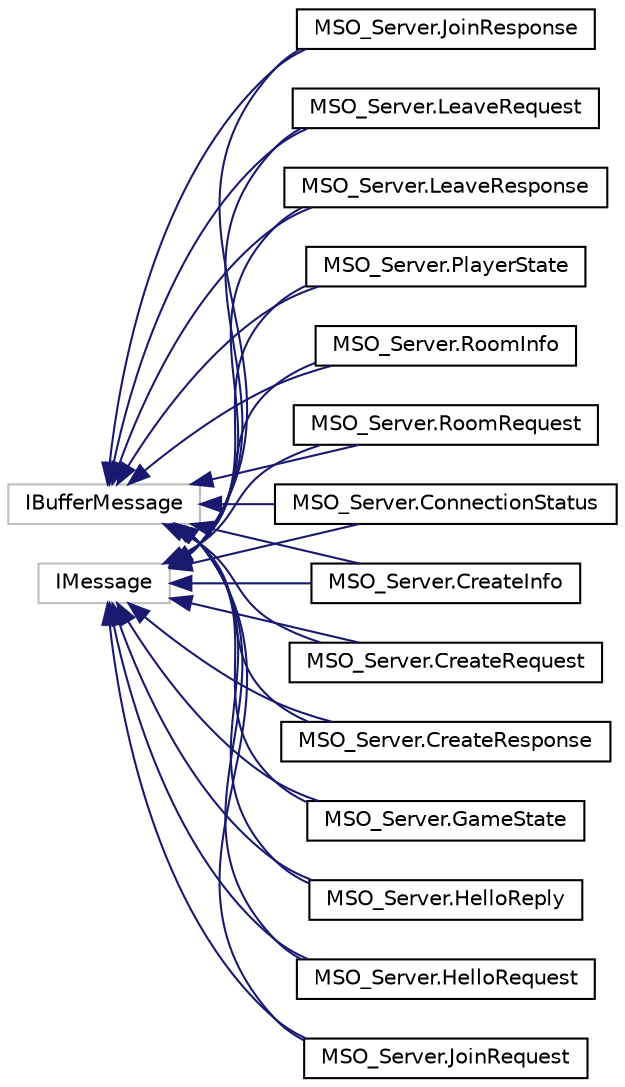 digraph "Иерархия классов. Графический вид."
{
 // LATEX_PDF_SIZE
  edge [fontname="Helvetica",fontsize="10",labelfontname="Helvetica",labelfontsize="10"];
  node [fontname="Helvetica",fontsize="10",shape=record];
  rankdir="LR";
  Node22 [label="IBufferMessage",height=0.2,width=0.4,color="grey75", fillcolor="white", style="filled",tooltip=" "];
  Node22 -> Node0 [dir="back",color="midnightblue",fontsize="10",style="solid",fontname="Helvetica"];
  Node0 [label="MSO_Server.ConnectionStatus",height=0.2,width=0.4,color="black", fillcolor="white", style="filled",URL="$d2/db4/classMSO__Server_1_1ConnectionStatus.html",tooltip=" "];
  Node22 -> Node9 [dir="back",color="midnightblue",fontsize="10",style="solid",fontname="Helvetica"];
  Node9 [label="MSO_Server.CreateInfo",height=0.2,width=0.4,color="black", fillcolor="white", style="filled",URL="$d6/d30/classMSO__Server_1_1CreateInfo.html",tooltip=" "];
  Node22 -> Node10 [dir="back",color="midnightblue",fontsize="10",style="solid",fontname="Helvetica"];
  Node10 [label="MSO_Server.CreateRequest",height=0.2,width=0.4,color="black", fillcolor="white", style="filled",URL="$d7/da6/classMSO__Server_1_1CreateRequest.html",tooltip=" "];
  Node22 -> Node11 [dir="back",color="midnightblue",fontsize="10",style="solid",fontname="Helvetica"];
  Node11 [label="MSO_Server.CreateResponse",height=0.2,width=0.4,color="black", fillcolor="white", style="filled",URL="$db/dc7/classMSO__Server_1_1CreateResponse.html",tooltip=" "];
  Node22 -> Node12 [dir="back",color="midnightblue",fontsize="10",style="solid",fontname="Helvetica"];
  Node12 [label="MSO_Server.GameState",height=0.2,width=0.4,color="black", fillcolor="white", style="filled",URL="$d6/d45/classMSO__Server_1_1GameState.html",tooltip=" "];
  Node22 -> Node13 [dir="back",color="midnightblue",fontsize="10",style="solid",fontname="Helvetica"];
  Node13 [label="MSO_Server.HelloReply",height=0.2,width=0.4,color="black", fillcolor="white", style="filled",URL="$d7/d06/classMSO__Server_1_1HelloReply.html",tooltip="The response message containing the greetings."];
  Node22 -> Node14 [dir="back",color="midnightblue",fontsize="10",style="solid",fontname="Helvetica"];
  Node14 [label="MSO_Server.HelloRequest",height=0.2,width=0.4,color="black", fillcolor="white", style="filled",URL="$df/dc7/classMSO__Server_1_1HelloRequest.html",tooltip="The request message containing the user's name."];
  Node22 -> Node15 [dir="back",color="midnightblue",fontsize="10",style="solid",fontname="Helvetica"];
  Node15 [label="MSO_Server.JoinRequest",height=0.2,width=0.4,color="black", fillcolor="white", style="filled",URL="$d0/d79/classMSO__Server_1_1JoinRequest.html",tooltip=" "];
  Node22 -> Node16 [dir="back",color="midnightblue",fontsize="10",style="solid",fontname="Helvetica"];
  Node16 [label="MSO_Server.JoinResponse",height=0.2,width=0.4,color="black", fillcolor="white", style="filled",URL="$d9/dc6/classMSO__Server_1_1JoinResponse.html",tooltip=" "];
  Node22 -> Node17 [dir="back",color="midnightblue",fontsize="10",style="solid",fontname="Helvetica"];
  Node17 [label="MSO_Server.LeaveRequest",height=0.2,width=0.4,color="black", fillcolor="white", style="filled",URL="$dd/dd6/classMSO__Server_1_1LeaveRequest.html",tooltip=" "];
  Node22 -> Node18 [dir="back",color="midnightblue",fontsize="10",style="solid",fontname="Helvetica"];
  Node18 [label="MSO_Server.LeaveResponse",height=0.2,width=0.4,color="black", fillcolor="white", style="filled",URL="$d4/d8f/classMSO__Server_1_1LeaveResponse.html",tooltip=" "];
  Node22 -> Node19 [dir="back",color="midnightblue",fontsize="10",style="solid",fontname="Helvetica"];
  Node19 [label="MSO_Server.PlayerState",height=0.2,width=0.4,color="black", fillcolor="white", style="filled",URL="$da/d79/classMSO__Server_1_1PlayerState.html",tooltip=" "];
  Node22 -> Node20 [dir="back",color="midnightblue",fontsize="10",style="solid",fontname="Helvetica"];
  Node20 [label="MSO_Server.RoomInfo",height=0.2,width=0.4,color="black", fillcolor="white", style="filled",URL="$dc/ded/classMSO__Server_1_1RoomInfo.html",tooltip=" "];
  Node22 -> Node21 [dir="back",color="midnightblue",fontsize="10",style="solid",fontname="Helvetica"];
  Node21 [label="MSO_Server.RoomRequest",height=0.2,width=0.4,color="black", fillcolor="white", style="filled",URL="$d2/d81/classMSO__Server_1_1RoomRequest.html",tooltip=" "];
  Node7 [label="IMessage",height=0.2,width=0.4,color="grey75", fillcolor="white", style="filled",tooltip=" "];
  Node7 -> Node0 [dir="back",color="midnightblue",fontsize="10",style="solid",fontname="Helvetica"];
  Node7 -> Node9 [dir="back",color="midnightblue",fontsize="10",style="solid",fontname="Helvetica"];
  Node7 -> Node10 [dir="back",color="midnightblue",fontsize="10",style="solid",fontname="Helvetica"];
  Node7 -> Node11 [dir="back",color="midnightblue",fontsize="10",style="solid",fontname="Helvetica"];
  Node7 -> Node12 [dir="back",color="midnightblue",fontsize="10",style="solid",fontname="Helvetica"];
  Node7 -> Node13 [dir="back",color="midnightblue",fontsize="10",style="solid",fontname="Helvetica"];
  Node7 -> Node14 [dir="back",color="midnightblue",fontsize="10",style="solid",fontname="Helvetica"];
  Node7 -> Node15 [dir="back",color="midnightblue",fontsize="10",style="solid",fontname="Helvetica"];
  Node7 -> Node16 [dir="back",color="midnightblue",fontsize="10",style="solid",fontname="Helvetica"];
  Node7 -> Node17 [dir="back",color="midnightblue",fontsize="10",style="solid",fontname="Helvetica"];
  Node7 -> Node18 [dir="back",color="midnightblue",fontsize="10",style="solid",fontname="Helvetica"];
  Node7 -> Node19 [dir="back",color="midnightblue",fontsize="10",style="solid",fontname="Helvetica"];
  Node7 -> Node20 [dir="back",color="midnightblue",fontsize="10",style="solid",fontname="Helvetica"];
  Node7 -> Node21 [dir="back",color="midnightblue",fontsize="10",style="solid",fontname="Helvetica"];
}
